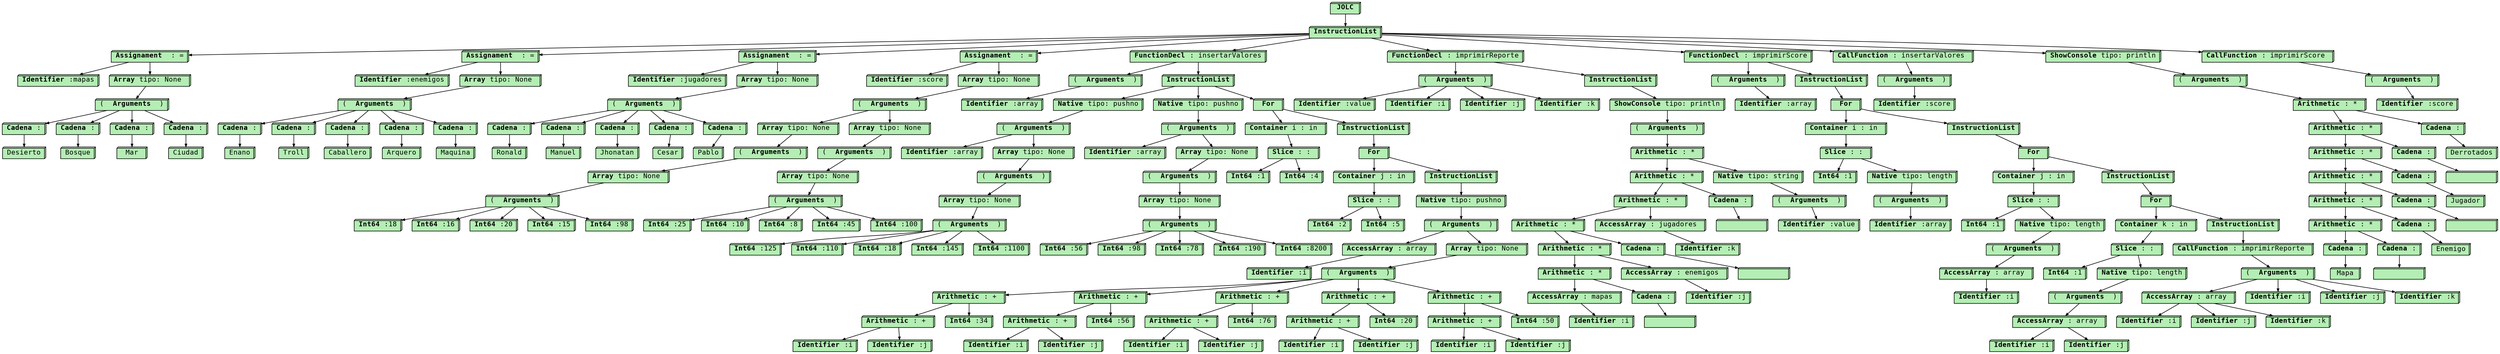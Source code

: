 digraph Tree {
    node [shape=box3d, fontsize=12, fontname="Courier", height=.1,style=filled, fillcolor=darkseagreen2];
    ranksep=.3;
    edge [arrowsize=.5]
  node1 [label=<<B>JOLC</B>>]
  node2 [label=<<B>InstructionList</B>>]
  node3 [label=<<B>Assignament </B> : =>]
  node4 [label=<<B>Identifier</B> :mapas>]
  node3 -> node4
  node5 [label=<<B>Array</B> tipo: None >]
  node6 [label=<( <B> Arguments </B> )>]
  node7 [label=<<B>Cadena</B> :>]
  node8 [label="Desierto"]
  node7 -> node8
  node6 -> node7
  node9 [label=<<B>Cadena</B> :>]
  node10 [label="Bosque"]
  node9 -> node10
  node6 -> node9
  node11 [label=<<B>Cadena</B> :>]
  node12 [label="Mar"]
  node11 -> node12
  node6 -> node11
  node13 [label=<<B>Cadena</B> :>]
  node14 [label="Ciudad"]
  node13 -> node14
  node6 -> node13
  node5 -> node6
  node3 -> node5
  node15 [label=<<B>Assignament </B> : =>]
  node16 [label=<<B>Identifier</B> :enemigos>]
  node15 -> node16
  node17 [label=<<B>Array</B> tipo: None >]
  node18 [label=<( <B> Arguments </B> )>]
  node19 [label=<<B>Cadena</B> :>]
  node20 [label="Enano"]
  node19 -> node20
  node18 -> node19
  node21 [label=<<B>Cadena</B> :>]
  node22 [label="Troll"]
  node21 -> node22
  node18 -> node21
  node23 [label=<<B>Cadena</B> :>]
  node24 [label="Caballero"]
  node23 -> node24
  node18 -> node23
  node25 [label=<<B>Cadena</B> :>]
  node26 [label="Arquero"]
  node25 -> node26
  node18 -> node25
  node27 [label=<<B>Cadena</B> :>]
  node28 [label="Maquina"]
  node27 -> node28
  node18 -> node27
  node17 -> node18
  node15 -> node17
  node29 [label=<<B>Assignament </B> : =>]
  node30 [label=<<B>Identifier</B> :jugadores>]
  node29 -> node30
  node31 [label=<<B>Array</B> tipo: None >]
  node32 [label=<( <B> Arguments </B> )>]
  node33 [label=<<B>Cadena</B> :>]
  node34 [label="Ronald"]
  node33 -> node34
  node32 -> node33
  node35 [label=<<B>Cadena</B> :>]
  node36 [label="Manuel"]
  node35 -> node36
  node32 -> node35
  node37 [label=<<B>Cadena</B> :>]
  node38 [label="Jhonatan"]
  node37 -> node38
  node32 -> node37
  node39 [label=<<B>Cadena</B> :>]
  node40 [label="Cesar"]
  node39 -> node40
  node32 -> node39
  node41 [label=<<B>Cadena</B> :>]
  node42 [label="Pablo"]
  node41 -> node42
  node32 -> node41
  node31 -> node32
  node29 -> node31
  node43 [label=<<B>Assignament </B> : =>]
  node44 [label=<<B>Identifier</B> :score>]
  node43 -> node44
  node45 [label=<<B>Array</B> tipo: None >]
  node46 [label=<( <B> Arguments </B> )>]
  node47 [label=<<B>Array</B> tipo: None >]
  node48 [label=<( <B> Arguments </B> )>]
  node49 [label=<<B>Array</B> tipo: None >]
  node50 [label=<( <B> Arguments </B> )>]
  node51 [label=<<B>Int64</B> :18>]
  node50 -> node51
  node52 [label=<<B>Int64</B> :16>]
  node50 -> node52
  node53 [label=<<B>Int64</B> :20>]
  node50 -> node53
  node54 [label=<<B>Int64</B> :15>]
  node50 -> node54
  node55 [label=<<B>Int64</B> :98>]
  node50 -> node55
  node49 -> node50
  node48 -> node49
  node47 -> node48
  node46 -> node47
  node56 [label=<<B>Array</B> tipo: None >]
  node57 [label=<( <B> Arguments </B> )>]
  node58 [label=<<B>Array</B> tipo: None >]
  node59 [label=<( <B> Arguments </B> )>]
  node60 [label=<<B>Int64</B> :25>]
  node59 -> node60
  node61 [label=<<B>Int64</B> :10>]
  node59 -> node61
  node62 [label=<<B>Int64</B> :8>]
  node59 -> node62
  node63 [label=<<B>Int64</B> :45>]
  node59 -> node63
  node64 [label=<<B>Int64</B> :100>]
  node59 -> node64
  node58 -> node59
  node57 -> node58
  node56 -> node57
  node46 -> node56
  node45 -> node46
  node43 -> node45
  node65 [label= <<B>FunctionDecl</B> : insertarValores>]
  node66 [label=<( <B> Arguments </B> )>]
  node67 [label=<<B>Identifier</B> :array>]
  node66 -> node67
  node65 -> node66
  node68 [label=<<B>InstructionList</B>>]
  node69 [label=<<B>Native</B> tipo: pushno>]
  node70 [label=<( <B> Arguments </B> )>]
  node71 [label=<<B>Identifier</B> :array>]
  node70 -> node71
  node72 [label=<<B>Array</B> tipo: None >]
  node73 [label=<( <B> Arguments </B> )>]
  node74 [label=<<B>Array</B> tipo: None >]
  node75 [label=<( <B> Arguments </B> )>]
  node76 [label=<<B>Int64</B> :125>]
  node75 -> node76
  node77 [label=<<B>Int64</B> :110>]
  node75 -> node77
  node78 [label=<<B>Int64</B> :18>]
  node75 -> node78
  node79 [label=<<B>Int64</B> :145>]
  node75 -> node79
  node80 [label=<<B>Int64</B> :1100>]
  node75 -> node80
  node74 -> node75
  node73 -> node74
  node72 -> node73
  node70 -> node72
  node69 -> node70
  node81 [label=<<B>Native</B> tipo: pushno>]
  node82 [label=<( <B> Arguments </B> )>]
  node83 [label=<<B>Identifier</B> :array>]
  node82 -> node83
  node84 [label=<<B>Array</B> tipo: None >]
  node85 [label=<( <B> Arguments </B> )>]
  node86 [label=<<B>Array</B> tipo: None >]
  node87 [label=<( <B> Arguments </B> )>]
  node88 [label=<<B>Int64</B> :56>]
  node87 -> node88
  node89 [label=<<B>Int64</B> :98>]
  node87 -> node89
  node90 [label=<<B>Int64</B> :78>]
  node87 -> node90
  node91 [label=<<B>Int64</B> :190>]
  node87 -> node91
  node92 [label=<<B>Int64</B> :8200>]
  node87 -> node92
  node86 -> node87
  node85 -> node86
  node84 -> node85
  node82 -> node84
  node81 -> node82
  node93 [label=<<B>For</B>>]
  node94 [label=<<B>Container</B> i : in >]
  node95 [label=<<B>Slice</B> : : >]
  node96 [label=<<B>Int64</B> :1>]
  node95 -> node96
  node97 [label=<<B>Int64</B> :4>]
  node95 -> node97
  node94 -> node95
  node93 -> node94
  node98 [label=<<B>InstructionList</B>>]
  node99 [label=<<B>For</B>>]
  node100 [label=<<B>Container</B> j : in >]
  node101 [label=<<B>Slice</B> : : >]
  node102 [label=<<B>Int64</B> :2>]
  node101 -> node102
  node103 [label=<<B>Int64</B> :5>]
  node101 -> node103
  node100 -> node101
  node99 -> node100
  node104 [label=<<B>InstructionList</B>>]
  node105 [label=<<B>Native</B> tipo: pushno>]
  node106 [label=<( <B> Arguments </B> )>]
  node107 [label=<<B>AccessArray</B> : array >]
  node108 [label=<<B>Identifier</B> :i>]
  node107 -> node108
  node106 -> node107
  node109 [label=<<B>Array</B> tipo: None >]
  node110 [label=<( <B> Arguments </B> )>]
  node111 [label=<<B>Arithmetic</B> : + >]
  node112 [label=<<B>Arithmetic</B> : + >]
  node113 [label=<<B>Identifier</B> :i>]
  node112 -> node113
  node114 [label=<<B>Identifier</B> :j>]
  node112 -> node114
  node111 -> node112
  node115 [label=<<B>Int64</B> :34>]
  node111 -> node115
  node110 -> node111
  node116 [label=<<B>Arithmetic</B> : + >]
  node117 [label=<<B>Arithmetic</B> : + >]
  node118 [label=<<B>Identifier</B> :i>]
  node117 -> node118
  node119 [label=<<B>Identifier</B> :j>]
  node117 -> node119
  node116 -> node117
  node120 [label=<<B>Int64</B> :56>]
  node116 -> node120
  node110 -> node116
  node121 [label=<<B>Arithmetic</B> : + >]
  node122 [label=<<B>Arithmetic</B> : + >]
  node123 [label=<<B>Identifier</B> :i>]
  node122 -> node123
  node124 [label=<<B>Identifier</B> :j>]
  node122 -> node124
  node121 -> node122
  node125 [label=<<B>Int64</B> :76>]
  node121 -> node125
  node110 -> node121
  node126 [label=<<B>Arithmetic</B> : + >]
  node127 [label=<<B>Arithmetic</B> : + >]
  node128 [label=<<B>Identifier</B> :i>]
  node127 -> node128
  node129 [label=<<B>Identifier</B> :j>]
  node127 -> node129
  node126 -> node127
  node130 [label=<<B>Int64</B> :20>]
  node126 -> node130
  node110 -> node126
  node131 [label=<<B>Arithmetic</B> : + >]
  node132 [label=<<B>Arithmetic</B> : + >]
  node133 [label=<<B>Identifier</B> :i>]
  node132 -> node133
  node134 [label=<<B>Identifier</B> :j>]
  node132 -> node134
  node131 -> node132
  node135 [label=<<B>Int64</B> :50>]
  node131 -> node135
  node110 -> node131
  node109 -> node110
  node106 -> node109
  node105 -> node106
  node104 -> node105
  node99 -> node104
  node98 -> node99
  node93 -> node98
  node68 -> node69
  node68 -> node81
  node68 -> node93
  node65 -> node68
  node136 [label= <<B>FunctionDecl</B> : imprimirReporte>]
  node137 [label=<( <B> Arguments </B> )>]
  node138 [label=<<B>Identifier</B> :value>]
  node137 -> node138
  node139 [label=<<B>Identifier</B> :i>]
  node137 -> node139
  node140 [label=<<B>Identifier</B> :j>]
  node137 -> node140
  node141 [label=<<B>Identifier</B> :k>]
  node137 -> node141
  node136 -> node137
  node142 [label=<<B>InstructionList</B>>]
  node143 [label=<<B>ShowConsole</B> tipo: println>]
  node144 [label=<( <B> Arguments </B> )>]
  node145 [label=<<B>Arithmetic</B> : * >]
  node146 [label=<<B>Arithmetic</B> : * >]
  node147 [label=<<B>Arithmetic</B> : * >]
  node148 [label=<<B>Arithmetic</B> : * >]
  node149 [label=<<B>Arithmetic</B> : * >]
  node150 [label=<<B>Arithmetic</B> : * >]
  node151 [label=<<B>AccessArray</B> : mapas >]
  node152 [label=<<B>Identifier</B> :i>]
  node151 -> node152
  node150 -> node151
  node153 [label=<<B>Cadena</B> :>]
  node154 [label="          "]
  node153 -> node154
  node150 -> node153
  node149 -> node150
  node155 [label=<<B>AccessArray</B> : enemigos >]
  node156 [label=<<B>Identifier</B> :j>]
  node155 -> node156
  node149 -> node155
  node148 -> node149
  node157 [label=<<B>Cadena</B> :>]
  node158 [label="          "]
  node157 -> node158
  node148 -> node157
  node147 -> node148
  node159 [label=<<B>AccessArray</B> : jugadores >]
  node160 [label=<<B>Identifier</B> :k>]
  node159 -> node160
  node147 -> node159
  node146 -> node147
  node161 [label=<<B>Cadena</B> :>]
  node162 [label="          "]
  node161 -> node162
  node146 -> node161
  node145 -> node146
  node163 [label=<<B>Native</B> tipo: string>]
  node164 [label=<( <B> Arguments </B> )>]
  node165 [label=<<B>Identifier</B> :value>]
  node164 -> node165
  node163 -> node164
  node145 -> node163
  node144 -> node145
  node143 -> node144
  node142 -> node143
  node136 -> node142
  node166 [label= <<B>FunctionDecl</B> : imprimirScore>]
  node167 [label=<( <B> Arguments </B> )>]
  node168 [label=<<B>Identifier</B> :array>]
  node167 -> node168
  node166 -> node167
  node169 [label=<<B>InstructionList</B>>]
  node170 [label=<<B>For</B>>]
  node171 [label=<<B>Container</B> i : in >]
  node172 [label=<<B>Slice</B> : : >]
  node173 [label=<<B>Int64</B> :1>]
  node172 -> node173
  node174 [label=<<B>Native</B> tipo: length>]
  node175 [label=<( <B> Arguments </B> )>]
  node176 [label=<<B>Identifier</B> :array>]
  node175 -> node176
  node174 -> node175
  node172 -> node174
  node171 -> node172
  node170 -> node171
  node177 [label=<<B>InstructionList</B>>]
  node178 [label=<<B>For</B>>]
  node179 [label=<<B>Container</B> j : in >]
  node180 [label=<<B>Slice</B> : : >]
  node181 [label=<<B>Int64</B> :1>]
  node180 -> node181
  node182 [label=<<B>Native</B> tipo: length>]
  node183 [label=<( <B> Arguments </B> )>]
  node184 [label=<<B>AccessArray</B> : array >]
  node185 [label=<<B>Identifier</B> :i>]
  node184 -> node185
  node183 -> node184
  node182 -> node183
  node180 -> node182
  node179 -> node180
  node178 -> node179
  node186 [label=<<B>InstructionList</B>>]
  node187 [label=<<B>For</B>>]
  node188 [label=<<B>Container</B> k : in >]
  node189 [label=<<B>Slice</B> : : >]
  node190 [label=<<B>Int64</B> :1>]
  node189 -> node190
  node191 [label=<<B>Native</B> tipo: length>]
  node192 [label=<( <B> Arguments </B> )>]
  node193 [label=<<B>AccessArray</B> : array >]
  node194 [label=<<B>Identifier</B> :i>]
  node193 -> node194
  node195 [label=<<B>Identifier</B> :j>]
  node193 -> node195
  node192 -> node193
  node191 -> node192
  node189 -> node191
  node188 -> node189
  node187 -> node188
  node196 [label=<<B>InstructionList</B>>]
  node197 [label=<<B>CallFunction</B> : imprimirReporte >]
  node198 [label=<( <B> Arguments </B> )>]
  node199 [label=<<B>AccessArray</B> : array >]
  node200 [label=<<B>Identifier</B> :i>]
  node199 -> node200
  node201 [label=<<B>Identifier</B> :j>]
  node199 -> node201
  node202 [label=<<B>Identifier</B> :k>]
  node199 -> node202
  node198 -> node199
  node203 [label=<<B>Identifier</B> :i>]
  node198 -> node203
  node204 [label=<<B>Identifier</B> :j>]
  node198 -> node204
  node205 [label=<<B>Identifier</B> :k>]
  node198 -> node205
  node197 -> node198
  node196 -> node197
  node187 -> node196
  node186 -> node187
  node178 -> node186
  node177 -> node178
  node170 -> node177
  node169 -> node170
  node166 -> node169
  node206 [label=<<B>CallFunction</B> : insertarValores >]
  node207 [label=<( <B> Arguments </B> )>]
  node208 [label=<<B>Identifier</B> :score>]
  node207 -> node208
  node206 -> node207
  node209 [label=<<B>ShowConsole</B> tipo: println>]
  node210 [label=<( <B> Arguments </B> )>]
  node211 [label=<<B>Arithmetic</B> : * >]
  node212 [label=<<B>Arithmetic</B> : * >]
  node213 [label=<<B>Arithmetic</B> : * >]
  node214 [label=<<B>Arithmetic</B> : * >]
  node215 [label=<<B>Arithmetic</B> : * >]
  node216 [label=<<B>Arithmetic</B> : * >]
  node217 [label=<<B>Cadena</B> :>]
  node218 [label="Mapa"]
  node217 -> node218
  node216 -> node217
  node219 [label=<<B>Cadena</B> :>]
  node220 [label="          "]
  node219 -> node220
  node216 -> node219
  node215 -> node216
  node221 [label=<<B>Cadena</B> :>]
  node222 [label="Enemigo"]
  node221 -> node222
  node215 -> node221
  node214 -> node215
  node223 [label=<<B>Cadena</B> :>]
  node224 [label="          "]
  node223 -> node224
  node214 -> node223
  node213 -> node214
  node225 [label=<<B>Cadena</B> :>]
  node226 [label="Jugador"]
  node225 -> node226
  node213 -> node225
  node212 -> node213
  node227 [label=<<B>Cadena</B> :>]
  node228 [label="          "]
  node227 -> node228
  node212 -> node227
  node211 -> node212
  node229 [label=<<B>Cadena</B> :>]
  node230 [label="Derrotados"]
  node229 -> node230
  node211 -> node229
  node210 -> node211
  node209 -> node210
  node231 [label=<<B>CallFunction</B> : imprimirScore >]
  node232 [label=<( <B> Arguments </B> )>]
  node233 [label=<<B>Identifier</B> :score>]
  node232 -> node233
  node231 -> node232
  node2 -> node3
  node2 -> node15
  node2 -> node29
  node2 -> node43
  node2 -> node65
  node2 -> node136
  node2 -> node166
  node2 -> node206
  node2 -> node209
  node2 -> node231
  node1 -> node2
}
